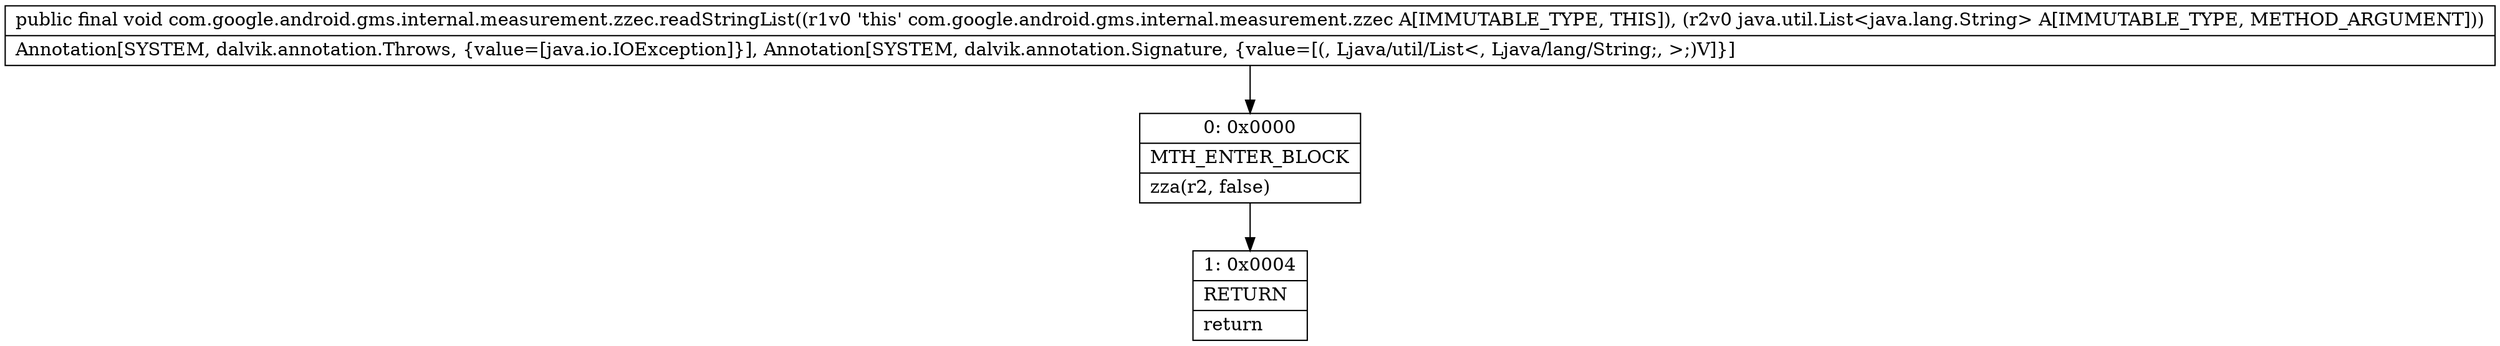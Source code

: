 digraph "CFG forcom.google.android.gms.internal.measurement.zzec.readStringList(Ljava\/util\/List;)V" {
Node_0 [shape=record,label="{0\:\ 0x0000|MTH_ENTER_BLOCK\l|zza(r2, false)\l}"];
Node_1 [shape=record,label="{1\:\ 0x0004|RETURN\l|return\l}"];
MethodNode[shape=record,label="{public final void com.google.android.gms.internal.measurement.zzec.readStringList((r1v0 'this' com.google.android.gms.internal.measurement.zzec A[IMMUTABLE_TYPE, THIS]), (r2v0 java.util.List\<java.lang.String\> A[IMMUTABLE_TYPE, METHOD_ARGUMENT]))  | Annotation[SYSTEM, dalvik.annotation.Throws, \{value=[java.io.IOException]\}], Annotation[SYSTEM, dalvik.annotation.Signature, \{value=[(, Ljava\/util\/List\<, Ljava\/lang\/String;, \>;)V]\}]\l}"];
MethodNode -> Node_0;
Node_0 -> Node_1;
}

